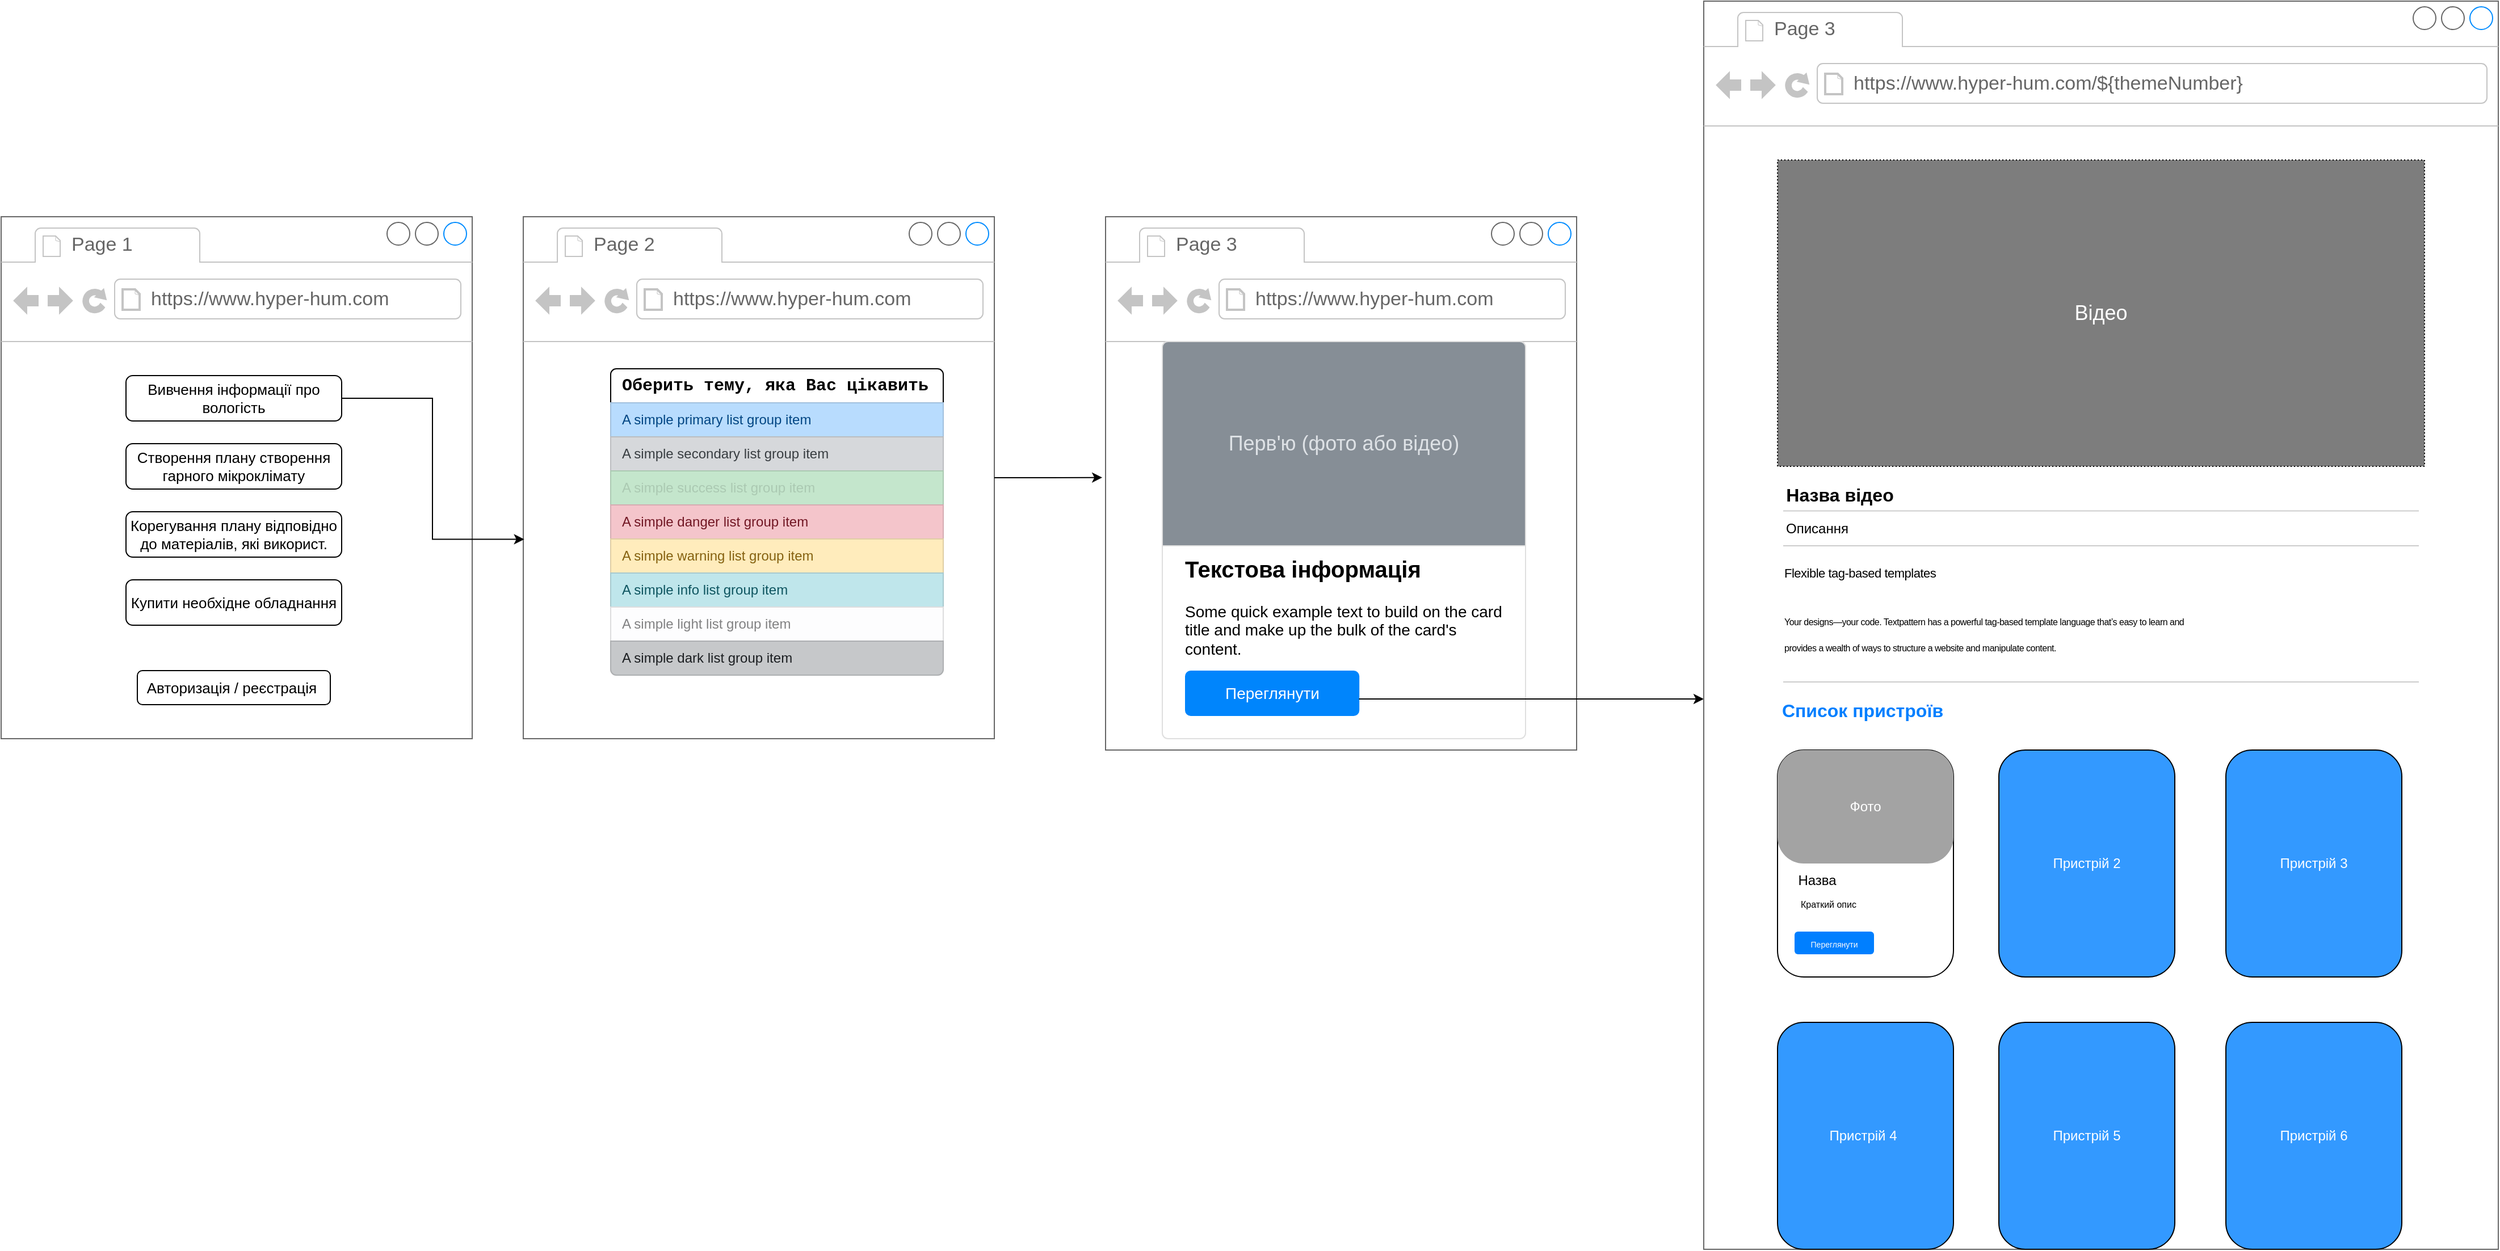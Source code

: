 <mxfile version="22.0.4" type="device">
  <diagram name="Page-1" id="D7MXEi1mj_wWHALXOgDf">
    <mxGraphModel dx="4200" dy="3465" grid="1" gridSize="10" guides="1" tooltips="1" connect="1" arrows="1" fold="1" page="1" pageScale="1" pageWidth="827" pageHeight="1169" math="0" shadow="0">
      <root>
        <mxCell id="0" />
        <mxCell id="1" parent="0" />
        <mxCell id="mP_FT1ZaLtLwkFQh0iA8-2" value="" style="strokeWidth=1;shadow=0;dashed=0;align=center;html=1;shape=mxgraph.mockup.containers.browserWindow;rSize=0;strokeColor=#666666;strokeColor2=#008cff;strokeColor3=#c4c4c4;mainText=,;recursiveResize=0;" parent="1" vertex="1">
          <mxGeometry x="60" y="-940" width="415" height="460" as="geometry" />
        </mxCell>
        <mxCell id="mP_FT1ZaLtLwkFQh0iA8-3" value="Page 1" style="strokeWidth=1;shadow=0;dashed=0;align=center;html=1;shape=mxgraph.mockup.containers.anchor;fontSize=17;fontColor=#666666;align=left;whiteSpace=wrap;" parent="mP_FT1ZaLtLwkFQh0iA8-2" vertex="1">
          <mxGeometry x="60" y="12" width="110" height="26" as="geometry" />
        </mxCell>
        <mxCell id="mP_FT1ZaLtLwkFQh0iA8-4" value="https://www.hyper-hum.com" style="strokeWidth=1;shadow=0;dashed=0;align=center;html=1;shape=mxgraph.mockup.containers.anchor;rSize=0;fontSize=17;fontColor=#666666;align=left;" parent="mP_FT1ZaLtLwkFQh0iA8-2" vertex="1">
          <mxGeometry x="130" y="60" width="250" height="26" as="geometry" />
        </mxCell>
        <mxCell id="mP_FT1ZaLtLwkFQh0iA8-5" value="Вивчення інформації про вологість" style="rounded=1;whiteSpace=wrap;html=1;fontSize=13;" parent="mP_FT1ZaLtLwkFQh0iA8-2" vertex="1">
          <mxGeometry x="110" y="140" width="190" height="40" as="geometry" />
        </mxCell>
        <mxCell id="mP_FT1ZaLtLwkFQh0iA8-6" value="Створення плану створення гарного мікроклімату" style="rounded=1;whiteSpace=wrap;html=1;fontSize=13;" parent="mP_FT1ZaLtLwkFQh0iA8-2" vertex="1">
          <mxGeometry x="110" y="200" width="190" height="40" as="geometry" />
        </mxCell>
        <mxCell id="mP_FT1ZaLtLwkFQh0iA8-7" value="Корегування плану відповідно до матеріалів, які використ." style="rounded=1;whiteSpace=wrap;html=1;fontSize=13;" parent="mP_FT1ZaLtLwkFQh0iA8-2" vertex="1">
          <mxGeometry x="110" y="260" width="190" height="40" as="geometry" />
        </mxCell>
        <mxCell id="fmIodHwlCBJ-gJYyvpas-1" value="Купити необхідне обладнання" style="rounded=1;whiteSpace=wrap;html=1;fontSize=13;" parent="mP_FT1ZaLtLwkFQh0iA8-2" vertex="1">
          <mxGeometry x="110" y="320" width="190" height="40" as="geometry" />
        </mxCell>
        <mxCell id="fmIodHwlCBJ-gJYyvpas-2" value="Авторизація / реєстрація&amp;nbsp;" style="rounded=1;whiteSpace=wrap;html=1;fontSize=13;" parent="mP_FT1ZaLtLwkFQh0iA8-2" vertex="1">
          <mxGeometry x="120" y="400" width="170" height="30" as="geometry" />
        </mxCell>
        <mxCell id="fmIodHwlCBJ-gJYyvpas-3" value="" style="strokeWidth=1;shadow=0;dashed=0;align=center;html=1;shape=mxgraph.mockup.containers.browserWindow;rSize=0;strokeColor=#666666;strokeColor2=#008cff;strokeColor3=#c4c4c4;mainText=,;recursiveResize=0;" parent="1" vertex="1">
          <mxGeometry x="520" y="-940" width="415" height="460" as="geometry" />
        </mxCell>
        <mxCell id="fmIodHwlCBJ-gJYyvpas-4" value="Page 2" style="strokeWidth=1;shadow=0;dashed=0;align=center;html=1;shape=mxgraph.mockup.containers.anchor;fontSize=17;fontColor=#666666;align=left;whiteSpace=wrap;" parent="fmIodHwlCBJ-gJYyvpas-3" vertex="1">
          <mxGeometry x="60" y="12" width="110" height="26" as="geometry" />
        </mxCell>
        <mxCell id="fmIodHwlCBJ-gJYyvpas-5" value="https://www.hyper-hum.com" style="strokeWidth=1;shadow=0;dashed=0;align=center;html=1;shape=mxgraph.mockup.containers.anchor;rSize=0;fontSize=17;fontColor=#666666;align=left;" parent="fmIodHwlCBJ-gJYyvpas-3" vertex="1">
          <mxGeometry x="130" y="60" width="250" height="26" as="geometry" />
        </mxCell>
        <mxCell id="fmIodHwlCBJ-gJYyvpas-34" value="" style="html=1;shadow=0;dashed=0;shape=mxgraph.bootstrap.rrect;rSize=5;strokeColor=#DFDFDF;html=1;whiteSpace=wrap;fillColor=#FFFFFF;fontColor=#000000;" parent="1" vertex="1">
          <mxGeometry x="597" y="-806" width="293" height="270" as="geometry" />
        </mxCell>
        <mxCell id="fmIodHwlCBJ-gJYyvpas-35" value="&lt;div style=&quot;font-family: Consolas, &amp;quot;Courier New&amp;quot;, monospace; font-size: 15px; line-height: 19px;&quot;&gt;Оберить тему, яка Вас цікавить&lt;/div&gt;" style="html=1;shadow=0;dashed=0;shape=mxgraph.bootstrap.topButton;rSize=5;perimeter=none;whiteSpace=wrap;resizeWidth=1;align=left;spacing=10;labelBackgroundColor=default;fontColor=#000000;fontSize=15;fontStyle=1" parent="fmIodHwlCBJ-gJYyvpas-34" vertex="1">
          <mxGeometry width="293" height="30" relative="1" as="geometry" />
        </mxCell>
        <mxCell id="fmIodHwlCBJ-gJYyvpas-36" value="A simple primary list group item" style="html=1;fillColor=#B8DCFE;strokeColor=#A1C0DE;fontColor=#004583;shadow=0;dashed=0;perimeter=none;whiteSpace=wrap;resizeWidth=1;align=left;spacing=10;" parent="fmIodHwlCBJ-gJYyvpas-34" vertex="1">
          <mxGeometry width="293" height="30" relative="1" as="geometry">
            <mxPoint y="30" as="offset" />
          </mxGeometry>
        </mxCell>
        <mxCell id="fmIodHwlCBJ-gJYyvpas-37" value="A simple secondary list group item" style="html=1;fillColor=#D6D8DB;strokeColor=#BBBDC0;fontColor=#383D41;shadow=0;dashed=0;perimeter=none;whiteSpace=wrap;resizeWidth=1;align=left;spacing=10;" parent="fmIodHwlCBJ-gJYyvpas-34" vertex="1">
          <mxGeometry width="293" height="30" relative="1" as="geometry">
            <mxPoint y="60" as="offset" />
          </mxGeometry>
        </mxCell>
        <mxCell id="fmIodHwlCBJ-gJYyvpas-38" value="A simple success list group item" style="html=1;fillColor=#C4E6CC;strokeColor=#ABC9B2;fontColor=#ABC9B2;shadow=0;dashed=0;perimeter=none;whiteSpace=wrap;resizeWidth=1;align=left;spacing=10;" parent="fmIodHwlCBJ-gJYyvpas-34" vertex="1">
          <mxGeometry width="293" height="30" relative="1" as="geometry">
            <mxPoint y="90" as="offset" />
          </mxGeometry>
        </mxCell>
        <mxCell id="fmIodHwlCBJ-gJYyvpas-39" value="A simple danger list group item" style="html=1;fillColor=#F4C5CB;strokeColor=#D5ACB2;fontColor=#711623;shadow=0;dashed=0;perimeter=none;whiteSpace=wrap;resizeWidth=1;align=left;spacing=10;" parent="fmIodHwlCBJ-gJYyvpas-34" vertex="1">
          <mxGeometry width="293" height="30" relative="1" as="geometry">
            <mxPoint y="120" as="offset" />
          </mxGeometry>
        </mxCell>
        <mxCell id="fmIodHwlCBJ-gJYyvpas-40" value="A simple warning list group item" style="html=1;fillColor=#FFECBC;strokeColor=#DFCEA4;fontColor=#856110;shadow=0;dashed=0;perimeter=none;whiteSpace=wrap;resizeWidth=1;align=left;spacing=10;" parent="fmIodHwlCBJ-gJYyvpas-34" vertex="1">
          <mxGeometry width="293" height="30" relative="1" as="geometry">
            <mxPoint y="150" as="offset" />
          </mxGeometry>
        </mxCell>
        <mxCell id="fmIodHwlCBJ-gJYyvpas-41" value="A simple info list group item" style="html=1;fillColor=#BFE6EB;strokeColor=#A7C9CE;fontColor=#0E5560;shadow=0;dashed=0;perimeter=none;whiteSpace=wrap;resizeWidth=1;align=left;spacing=10;" parent="fmIodHwlCBJ-gJYyvpas-34" vertex="1">
          <mxGeometry width="293" height="30" relative="1" as="geometry">
            <mxPoint y="180" as="offset" />
          </mxGeometry>
        </mxCell>
        <mxCell id="fmIodHwlCBJ-gJYyvpas-42" value="A simple light list group item" style="html=1;fillColor=#FDFDFE;strokeColor=#DDDDDE;fontColor=#818182;shadow=0;dashed=0;perimeter=none;whiteSpace=wrap;resizeWidth=1;align=left;spacing=10;" parent="fmIodHwlCBJ-gJYyvpas-34" vertex="1">
          <mxGeometry width="293" height="30" relative="1" as="geometry">
            <mxPoint y="210" as="offset" />
          </mxGeometry>
        </mxCell>
        <mxCell id="fmIodHwlCBJ-gJYyvpas-43" value="A simple dark list group item" style="html=1;shadow=0;dashed=0;shape=mxgraph.bootstrap.bottomButton;fillColor=#C6C8CA;strokeColor=#ADAFB1;fontColor=#1B1E21;rSize=5;perimeter=none;whiteSpace=wrap;resizeWidth=1;resizeHeight=0;align=left;spacing=10;" parent="fmIodHwlCBJ-gJYyvpas-34" vertex="1">
          <mxGeometry y="1" width="293" height="30" relative="1" as="geometry">
            <mxPoint y="-30" as="offset" />
          </mxGeometry>
        </mxCell>
        <mxCell id="fmIodHwlCBJ-gJYyvpas-44" style="edgeStyle=orthogonalEdgeStyle;rounded=0;orthogonalLoop=1;jettySize=auto;html=1;entryX=0.002;entryY=0.618;entryDx=0;entryDy=0;entryPerimeter=0;" parent="1" source="mP_FT1ZaLtLwkFQh0iA8-5" target="fmIodHwlCBJ-gJYyvpas-3" edge="1">
          <mxGeometry relative="1" as="geometry" />
        </mxCell>
        <mxCell id="fmIodHwlCBJ-gJYyvpas-45" value="" style="strokeWidth=1;shadow=0;dashed=0;align=center;html=1;shape=mxgraph.mockup.containers.browserWindow;rSize=0;strokeColor=#666666;strokeColor2=#008cff;strokeColor3=#c4c4c4;mainText=,;recursiveResize=0;" parent="1" vertex="1">
          <mxGeometry x="1033" y="-940" width="415" height="470" as="geometry" />
        </mxCell>
        <mxCell id="fmIodHwlCBJ-gJYyvpas-46" value="Page 3" style="strokeWidth=1;shadow=0;dashed=0;align=center;html=1;shape=mxgraph.mockup.containers.anchor;fontSize=17;fontColor=#666666;align=left;whiteSpace=wrap;" parent="fmIodHwlCBJ-gJYyvpas-45" vertex="1">
          <mxGeometry x="60" y="12" width="110" height="26" as="geometry" />
        </mxCell>
        <mxCell id="fmIodHwlCBJ-gJYyvpas-47" value="https://www.hyper-hum.com" style="strokeWidth=1;shadow=0;dashed=0;align=center;html=1;shape=mxgraph.mockup.containers.anchor;rSize=0;fontSize=17;fontColor=#666666;align=left;" parent="fmIodHwlCBJ-gJYyvpas-45" vertex="1">
          <mxGeometry x="130" y="60" width="250" height="26" as="geometry" />
        </mxCell>
        <mxCell id="fmIodHwlCBJ-gJYyvpas-48" value="&lt;span style=&quot;font-size: 20px;&quot;&gt;&lt;b&gt;Текстова інформація&lt;/b&gt;&lt;/span&gt;&lt;br style=&quot;font-size: 14px&quot;&gt;&lt;br style=&quot;font-size: 14px&quot;&gt;Some quick example text to build on the card title and make up the bulk of the card&#39;s content." style="html=1;shadow=0;dashed=0;shape=mxgraph.bootstrap.rrect;rSize=5;strokeColor=#DFDFDF;html=1;whiteSpace=wrap;fillColor=#ffffff;fontColor=#000000;verticalAlign=bottom;align=left;spacing=20;spacingBottom=50;fontSize=14;" parent="fmIodHwlCBJ-gJYyvpas-45" vertex="1">
          <mxGeometry x="50" y="110" width="320" height="350" as="geometry" />
        </mxCell>
        <mxCell id="fmIodHwlCBJ-gJYyvpas-49" value="Перв&#39;ю (фото або відео)" style="html=1;shadow=0;dashed=0;shape=mxgraph.bootstrap.topButton;rSize=5;perimeter=none;whiteSpace=wrap;fillColor=#868E96;strokeColor=#DFDFDF;fontColor=#DEE2E6;resizeWidth=1;fontSize=18;" parent="fmIodHwlCBJ-gJYyvpas-48" vertex="1">
          <mxGeometry width="320" height="180" relative="1" as="geometry" />
        </mxCell>
        <mxCell id="fmIodHwlCBJ-gJYyvpas-50" value="Переглянути" style="html=1;shadow=0;dashed=0;shape=mxgraph.bootstrap.rrect;rSize=5;perimeter=none;whiteSpace=wrap;fillColor=#0085FC;strokeColor=none;fontColor=#ffffff;resizeWidth=1;fontSize=14;" parent="fmIodHwlCBJ-gJYyvpas-48" vertex="1">
          <mxGeometry y="1" width="153.6" height="40" relative="1" as="geometry">
            <mxPoint x="20" y="-60" as="offset" />
          </mxGeometry>
        </mxCell>
        <mxCell id="fmIodHwlCBJ-gJYyvpas-53" style="edgeStyle=orthogonalEdgeStyle;rounded=0;orthogonalLoop=1;jettySize=auto;html=1;entryX=-0.007;entryY=0.489;entryDx=0;entryDy=0;entryPerimeter=0;" parent="1" source="fmIodHwlCBJ-gJYyvpas-3" target="fmIodHwlCBJ-gJYyvpas-45" edge="1">
          <mxGeometry relative="1" as="geometry" />
        </mxCell>
        <mxCell id="j-vkyRb7bWY-jPzkZ4KM-1" value="" style="endArrow=classic;html=1;rounded=0;exitX=0.998;exitY=0.624;exitDx=0;exitDy=0;exitPerimeter=0;" edge="1" parent="1" source="fmIodHwlCBJ-gJYyvpas-50">
          <mxGeometry width="50" height="50" relative="1" as="geometry">
            <mxPoint x="1240" y="-580" as="sourcePoint" />
            <mxPoint x="1560" y="-515" as="targetPoint" />
          </mxGeometry>
        </mxCell>
        <mxCell id="j-vkyRb7bWY-jPzkZ4KM-2" value="" style="strokeWidth=1;shadow=0;dashed=0;align=center;html=1;shape=mxgraph.mockup.containers.browserWindow;rSize=0;strokeColor=#666666;strokeColor2=#008cff;strokeColor3=#c4c4c4;mainText=,;recursiveResize=0;fontStyle=1;fontSize=15;" vertex="1" parent="1">
          <mxGeometry x="1560" y="-1130" width="700" height="1100" as="geometry" />
        </mxCell>
        <mxCell id="j-vkyRb7bWY-jPzkZ4KM-3" value="Page 3" style="strokeWidth=1;shadow=0;dashed=0;align=center;html=1;shape=mxgraph.mockup.containers.anchor;fontSize=17;fontColor=#666666;align=left;whiteSpace=wrap;" vertex="1" parent="j-vkyRb7bWY-jPzkZ4KM-2">
          <mxGeometry x="60" y="12" width="110" height="26" as="geometry" />
        </mxCell>
        <mxCell id="j-vkyRb7bWY-jPzkZ4KM-4" value="https://www.hyper-hum.com/${themeNumber}" style="strokeWidth=1;shadow=0;dashed=0;align=center;html=1;shape=mxgraph.mockup.containers.anchor;rSize=0;fontSize=17;fontColor=#666666;align=left;" vertex="1" parent="j-vkyRb7bWY-jPzkZ4KM-2">
          <mxGeometry x="130" y="60" width="250" height="26" as="geometry" />
        </mxCell>
        <mxCell id="j-vkyRb7bWY-jPzkZ4KM-8" value="&lt;font style=&quot;font-size: 18px;&quot; color=&quot;#ffffff&quot;&gt;Відео&lt;/font&gt;" style="rounded=0;whiteSpace=wrap;html=1;fillColor=#7D7D7D;strokeColor=default;dashed=1;dashPattern=1 2;" vertex="1" parent="j-vkyRb7bWY-jPzkZ4KM-2">
          <mxGeometry x="65" y="140" width="570" height="270" as="geometry" />
        </mxCell>
        <mxCell id="j-vkyRb7bWY-jPzkZ4KM-9" value="&lt;b&gt;&lt;font style=&quot;font-size: 16px;&quot;&gt;Назва відео&lt;/font&gt;&lt;/b&gt;" style="text;html=1;strokeColor=none;fillColor=none;align=center;verticalAlign=middle;whiteSpace=wrap;rounded=0;" vertex="1" parent="j-vkyRb7bWY-jPzkZ4KM-2">
          <mxGeometry x="60" y="420" width="120" height="30" as="geometry" />
        </mxCell>
        <mxCell id="j-vkyRb7bWY-jPzkZ4KM-10" value="Описання" style="text;html=1;strokeColor=none;fillColor=none;align=center;verticalAlign=middle;whiteSpace=wrap;rounded=0;" vertex="1" parent="j-vkyRb7bWY-jPzkZ4KM-2">
          <mxGeometry x="70" y="450" width="60" height="30" as="geometry" />
        </mxCell>
        <mxCell id="j-vkyRb7bWY-jPzkZ4KM-12" value="&lt;h2 style=&quot;clear: both; font-family: var(--font-serif); letter-spacing: -0.25px; line-height: 1.318; margin: 1em 0px; color: var(--clr-text-promoted); text-align: start; background-color: rgb(255, 255, 255);&quot; class=&quot;index-feature-tags&quot;&gt;&lt;span style=&quot;font-weight: normal;&quot;&gt;&lt;font style=&quot;font-size: 11px;&quot;&gt;Flexible tag-based templates&lt;/font&gt;&lt;/span&gt;&lt;/h2&gt;&lt;h2 style=&quot;clear: both; font-family: var(--font-serif); letter-spacing: -0.25px; line-height: 1.318; margin: 1em 0px; color: var(--clr-text-promoted); text-align: start; background-color: rgb(255, 255, 255);&quot; class=&quot;index-feature-tags&quot;&gt;&lt;span style=&quot;font-weight: normal;&quot;&gt;&lt;font style=&quot;font-size: 8px;&quot;&gt;Your designs—your code. Textpattern has a powerful tag-based template language that’s easy to learn and provides a wealth of ways to structure a website and manipulate content.&lt;/font&gt;&lt;/span&gt;&lt;/h2&gt;" style="text;html=1;strokeColor=none;fillColor=none;align=center;verticalAlign=middle;whiteSpace=wrap;rounded=0;" vertex="1" parent="j-vkyRb7bWY-jPzkZ4KM-2">
          <mxGeometry x="70" y="520" width="380" height="30" as="geometry" />
        </mxCell>
        <mxCell id="j-vkyRb7bWY-jPzkZ4KM-13" value="" style="endArrow=none;html=1;rounded=0;exitX=0;exitY=0;exitDx=0;exitDy=0;entryX=0.9;entryY=0.592;entryDx=0;entryDy=0;entryPerimeter=0;opacity=20;" edge="1" parent="j-vkyRb7bWY-jPzkZ4KM-2">
          <mxGeometry width="50" height="50" relative="1" as="geometry">
            <mxPoint x="70" y="480" as="sourcePoint" />
            <mxPoint x="630" y="480" as="targetPoint" />
          </mxGeometry>
        </mxCell>
        <mxCell id="j-vkyRb7bWY-jPzkZ4KM-15" value="" style="endArrow=none;html=1;rounded=0;exitX=0;exitY=0;exitDx=0;exitDy=0;entryX=0.9;entryY=0.592;entryDx=0;entryDy=0;entryPerimeter=0;opacity=20;" edge="1" parent="j-vkyRb7bWY-jPzkZ4KM-2">
          <mxGeometry width="50" height="50" relative="1" as="geometry">
            <mxPoint x="70" y="449.26" as="sourcePoint" />
            <mxPoint x="630" y="449.26" as="targetPoint" />
          </mxGeometry>
        </mxCell>
        <mxCell id="j-vkyRb7bWY-jPzkZ4KM-16" value="" style="endArrow=none;html=1;rounded=0;exitX=0;exitY=0;exitDx=0;exitDy=0;entryX=0.9;entryY=0.592;entryDx=0;entryDy=0;entryPerimeter=0;opacity=20;" edge="1" parent="j-vkyRb7bWY-jPzkZ4KM-2">
          <mxGeometry width="50" height="50" relative="1" as="geometry">
            <mxPoint x="70" y="600" as="sourcePoint" />
            <mxPoint x="630" y="600" as="targetPoint" />
          </mxGeometry>
        </mxCell>
        <mxCell id="j-vkyRb7bWY-jPzkZ4KM-29" value="&lt;b&gt;&lt;font color=&quot;#007fff&quot; style=&quot;font-size: 16px;&quot;&gt;Список пристроїв&lt;/font&gt;&lt;/b&gt;" style="text;html=1;strokeColor=none;fillColor=none;align=center;verticalAlign=middle;whiteSpace=wrap;rounded=0;" vertex="1" parent="j-vkyRb7bWY-jPzkZ4KM-2">
          <mxGeometry x="60" y="610" width="160" height="30" as="geometry" />
        </mxCell>
        <mxCell id="j-vkyRb7bWY-jPzkZ4KM-30" value="" style="rounded=1;whiteSpace=wrap;html=1;" vertex="1" parent="j-vkyRb7bWY-jPzkZ4KM-2">
          <mxGeometry x="65" y="660" width="155" height="200" as="geometry" />
        </mxCell>
        <mxCell id="j-vkyRb7bWY-jPzkZ4KM-31" value="" style="rounded=1;whiteSpace=wrap;html=1;fillColor=#3399FF;strokeColor=#000000;" vertex="1" parent="j-vkyRb7bWY-jPzkZ4KM-2">
          <mxGeometry x="260" y="660" width="155" height="200" as="geometry" />
        </mxCell>
        <mxCell id="j-vkyRb7bWY-jPzkZ4KM-32" value="" style="rounded=1;whiteSpace=wrap;html=1;fillColor=#3399FF;" vertex="1" parent="j-vkyRb7bWY-jPzkZ4KM-2">
          <mxGeometry x="460" y="660" width="155" height="200" as="geometry" />
        </mxCell>
        <mxCell id="j-vkyRb7bWY-jPzkZ4KM-33" value="" style="rounded=1;whiteSpace=wrap;html=1;fillColor=#3399FF;" vertex="1" parent="j-vkyRb7bWY-jPzkZ4KM-2">
          <mxGeometry x="65" y="900" width="155" height="200" as="geometry" />
        </mxCell>
        <mxCell id="j-vkyRb7bWY-jPzkZ4KM-34" value="" style="rounded=1;whiteSpace=wrap;html=1;fillColor=#3399FF;" vertex="1" parent="j-vkyRb7bWY-jPzkZ4KM-2">
          <mxGeometry x="260" y="900" width="155" height="200" as="geometry" />
        </mxCell>
        <mxCell id="j-vkyRb7bWY-jPzkZ4KM-35" value="" style="rounded=1;whiteSpace=wrap;html=1;fillColor=#3399FF;" vertex="1" parent="j-vkyRb7bWY-jPzkZ4KM-2">
          <mxGeometry x="460" y="900" width="155" height="200" as="geometry" />
        </mxCell>
        <mxCell id="j-vkyRb7bWY-jPzkZ4KM-40" value="&lt;font color=&quot;#ffffff&quot;&gt;Фото&lt;/font&gt;" style="rounded=1;whiteSpace=wrap;html=1;arcSize=23;fillColor=#A3A3A3;fontColor=#333333;strokeColor=none;" vertex="1" parent="j-vkyRb7bWY-jPzkZ4KM-2">
          <mxGeometry x="65" y="660" width="155" height="100" as="geometry" />
        </mxCell>
        <mxCell id="j-vkyRb7bWY-jPzkZ4KM-43" value="Назва" style="text;html=1;strokeColor=none;fillColor=none;align=center;verticalAlign=middle;whiteSpace=wrap;rounded=0;" vertex="1" parent="j-vkyRb7bWY-jPzkZ4KM-2">
          <mxGeometry x="70" y="760" width="60" height="30" as="geometry" />
        </mxCell>
        <mxCell id="j-vkyRb7bWY-jPzkZ4KM-44" value="&lt;font style=&quot;font-size: 8px;&quot;&gt;Краткий опис&lt;/font&gt;" style="text;html=1;strokeColor=none;fillColor=none;align=center;verticalAlign=middle;whiteSpace=wrap;rounded=0;" vertex="1" parent="j-vkyRb7bWY-jPzkZ4KM-2">
          <mxGeometry x="80" y="780" width="60" height="30" as="geometry" />
        </mxCell>
        <mxCell id="j-vkyRb7bWY-jPzkZ4KM-45" value="&lt;font style=&quot;font-size: 7px;&quot; color=&quot;#fafafa&quot;&gt;Переглянути&lt;/font&gt;" style="rounded=1;whiteSpace=wrap;html=1;fillColor=#007FFF;strokeColor=none;align=center;" vertex="1" parent="j-vkyRb7bWY-jPzkZ4KM-2">
          <mxGeometry x="80" y="820" width="70" height="20" as="geometry" />
        </mxCell>
        <mxCell id="j-vkyRb7bWY-jPzkZ4KM-46" value="&lt;font color=&quot;#ffffff&quot;&gt;Пристрій 2&lt;/font&gt;" style="text;html=1;strokeColor=none;fillColor=none;align=center;verticalAlign=middle;whiteSpace=wrap;rounded=0;" vertex="1" parent="j-vkyRb7bWY-jPzkZ4KM-2">
          <mxGeometry x="301.25" y="745" width="72.5" height="30" as="geometry" />
        </mxCell>
        <mxCell id="j-vkyRb7bWY-jPzkZ4KM-49" value="&lt;font color=&quot;#ffffff&quot;&gt;Пристрій 3&lt;/font&gt;" style="text;html=1;strokeColor=none;fillColor=none;align=center;verticalAlign=middle;whiteSpace=wrap;rounded=0;" vertex="1" parent="j-vkyRb7bWY-jPzkZ4KM-2">
          <mxGeometry x="501.25" y="745" width="72.5" height="30" as="geometry" />
        </mxCell>
        <mxCell id="j-vkyRb7bWY-jPzkZ4KM-50" value="&lt;font color=&quot;#ffffff&quot;&gt;Пристрій 4&lt;/font&gt;" style="text;html=1;strokeColor=none;fillColor=none;align=center;verticalAlign=middle;whiteSpace=wrap;rounded=0;" vertex="1" parent="j-vkyRb7bWY-jPzkZ4KM-2">
          <mxGeometry x="103.75" y="985" width="72.5" height="30" as="geometry" />
        </mxCell>
        <mxCell id="j-vkyRb7bWY-jPzkZ4KM-51" value="&lt;font color=&quot;#ffffff&quot;&gt;Пристрій 5&lt;/font&gt;" style="text;html=1;strokeColor=none;fillColor=none;align=center;verticalAlign=middle;whiteSpace=wrap;rounded=0;" vertex="1" parent="j-vkyRb7bWY-jPzkZ4KM-2">
          <mxGeometry x="301.25" y="985" width="72.5" height="30" as="geometry" />
        </mxCell>
        <mxCell id="j-vkyRb7bWY-jPzkZ4KM-52" value="&lt;font color=&quot;#ffffff&quot;&gt;Пристрій 6&lt;/font&gt;" style="text;html=1;strokeColor=none;fillColor=none;align=center;verticalAlign=middle;whiteSpace=wrap;rounded=0;" vertex="1" parent="j-vkyRb7bWY-jPzkZ4KM-2">
          <mxGeometry x="501.25" y="985" width="72.5" height="30" as="geometry" />
        </mxCell>
      </root>
    </mxGraphModel>
  </diagram>
</mxfile>
